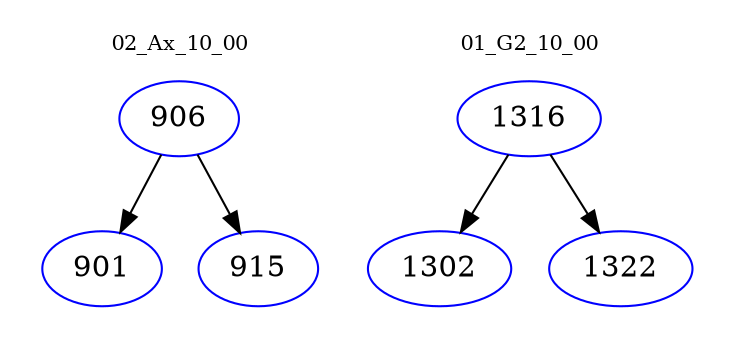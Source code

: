 digraph{
subgraph cluster_0 {
color = white
label = "02_Ax_10_00";
fontsize=10;
T0_906 [label="906", color="blue"]
T0_906 -> T0_901 [color="black"]
T0_901 [label="901", color="blue"]
T0_906 -> T0_915 [color="black"]
T0_915 [label="915", color="blue"]
}
subgraph cluster_1 {
color = white
label = "01_G2_10_00";
fontsize=10;
T1_1316 [label="1316", color="blue"]
T1_1316 -> T1_1302 [color="black"]
T1_1302 [label="1302", color="blue"]
T1_1316 -> T1_1322 [color="black"]
T1_1322 [label="1322", color="blue"]
}
}
